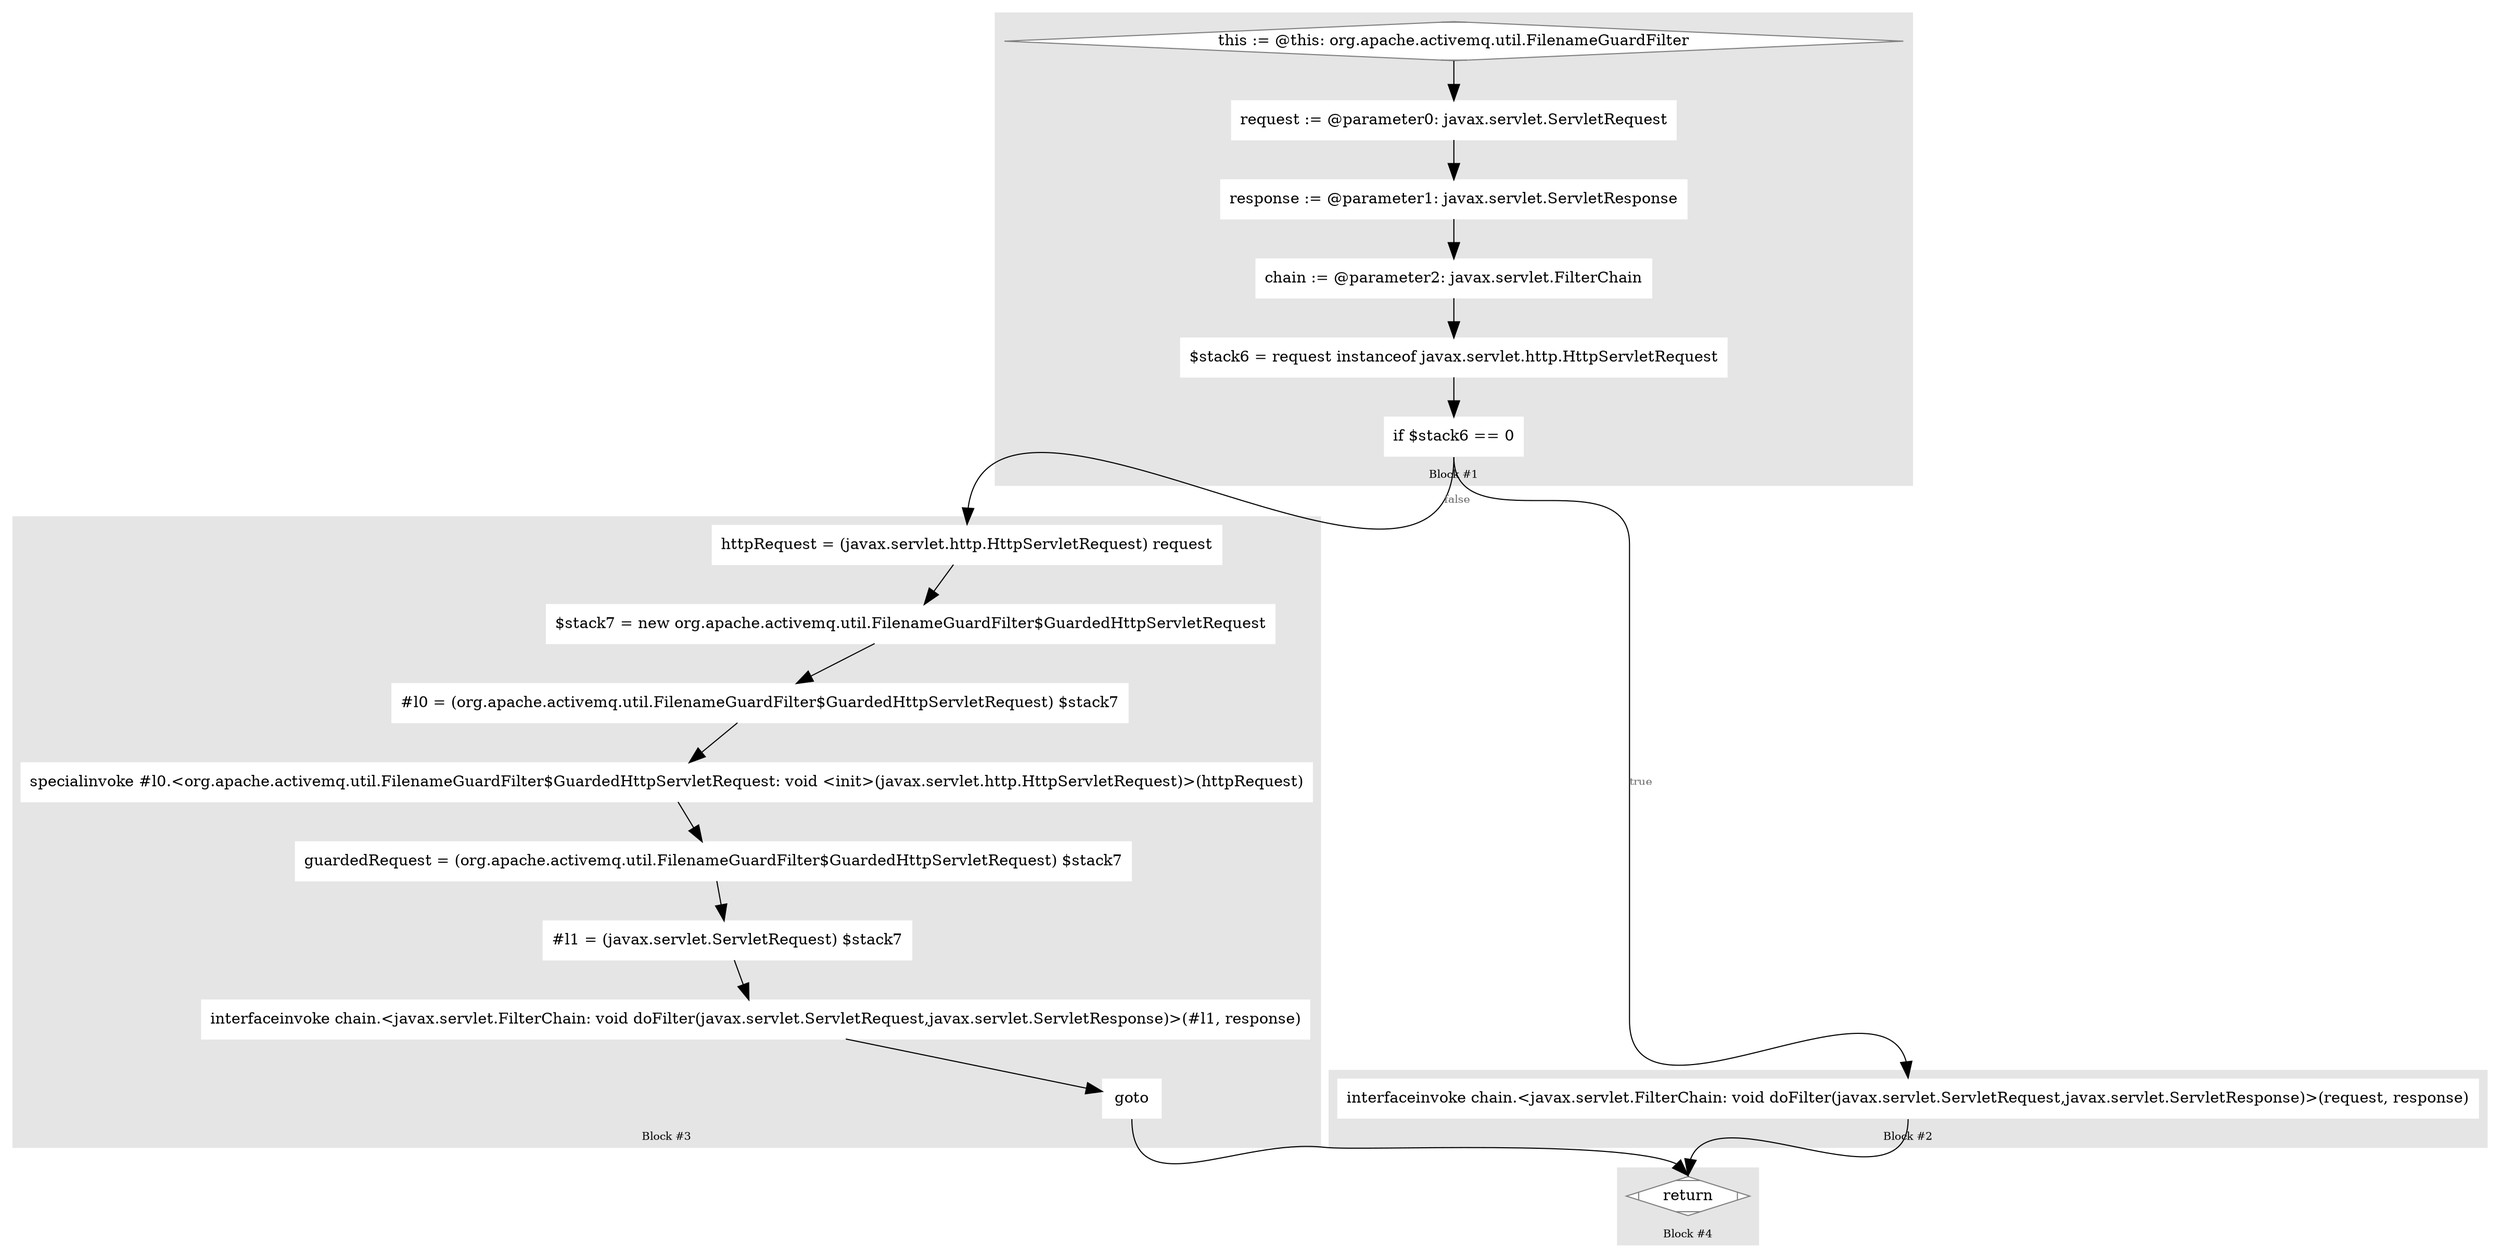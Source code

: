 digraph G {
	compound=true
	labelloc=b
	style=filled
	color=gray90
	node [shape=box,style=filled,color=white]
	edge [fontsize=10,arrowsize=1.5,fontcolor=grey40]
	fontsize=10

//  lines [47: 47] 
	subgraph cluster_254801937 { 
		label = "Block #1"
		1706292388[label="this := @this: org.apache.activemq.util.FilenameGuardFilter",shape=Mdiamond,color=grey50,fillcolor=white]
		90767234[label="request := @parameter0: javax.servlet.ServletRequest"]
		1355457888[label="response := @parameter1: javax.servlet.ServletResponse"]
		707161353[label="chain := @parameter2: javax.servlet.FilterChain"]
		1380806038[label="$stack6 = request instanceof javax.servlet.http.HttpServletRequest"]
		355115154[label="if $stack6 == 0"]

		1706292388 -> 90767234 -> 1355457888 -> 707161353 -> 1380806038 -> 355115154
	}
	355115154:s -> 752684363:n[label="false"]
	355115154:s -> 875917495:n[label="true"]

//  lines [52: 52] 
	subgraph cluster_360207322 { 
		label = "Block #2"
		875917495[label="interfaceinvoke chain.&lt;javax.servlet.FilterChain: void doFilter(javax.servlet.ServletRequest,javax.servlet.ServletResponse)&gt;(request, response)"]
	}
	875917495:s -> 119290689:n

//  lines [48: 51] 
	subgraph cluster_73181251 { 
		label = "Block #3"
		752684363[label="httpRequest = (javax.servlet.http.HttpServletRequest) request"]
		2123444693[label="$stack7 = new org.apache.activemq.util.FilenameGuardFilter$GuardedHttpServletRequest"]
		1641415002[label="#l0 = (org.apache.activemq.util.FilenameGuardFilter$GuardedHttpServletRequest) $stack7"]
		255334292[label="specialinvoke #l0.&lt;org.apache.activemq.util.FilenameGuardFilter$GuardedHttpServletRequest: void &lt;init&gt;(javax.servlet.http.HttpServletRequest)&gt;(httpRequest)"]
		773662650[label="guardedRequest = (org.apache.activemq.util.FilenameGuardFilter$GuardedHttpServletRequest) $stack7"]
		623247230[label="#l1 = (javax.servlet.ServletRequest) $stack7"]
		1760126453[label="interfaceinvoke chain.&lt;javax.servlet.FilterChain: void doFilter(javax.servlet.ServletRequest,javax.servlet.ServletResponse)&gt;(#l1, response)"]
		1062635358[label="goto"]

		752684363 -> 2123444693 -> 1641415002 -> 255334292 -> 773662650 -> 623247230 -> 1760126453 -> 1062635358
	}
	1062635358:s -> 119290689:n

//  lines [54: 54] 
	subgraph cluster_594427726 { 
		label = "Block #4"
		119290689[label="return",shape=Mdiamond,color=grey50,fillcolor=white]
	}

}